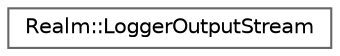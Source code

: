 digraph "Graphical Class Hierarchy"
{
 // LATEX_PDF_SIZE
  bgcolor="transparent";
  edge [fontname=Helvetica,fontsize=10,labelfontname=Helvetica,labelfontsize=10];
  node [fontname=Helvetica,fontsize=10,shape=box,height=0.2,width=0.4];
  rankdir="LR";
  Node0 [id="Node000000",label="Realm::LoggerOutputStream",height=0.2,width=0.4,color="grey40", fillcolor="white", style="filled",URL="$classRealm_1_1LoggerOutputStream.html",tooltip=" "];
}
